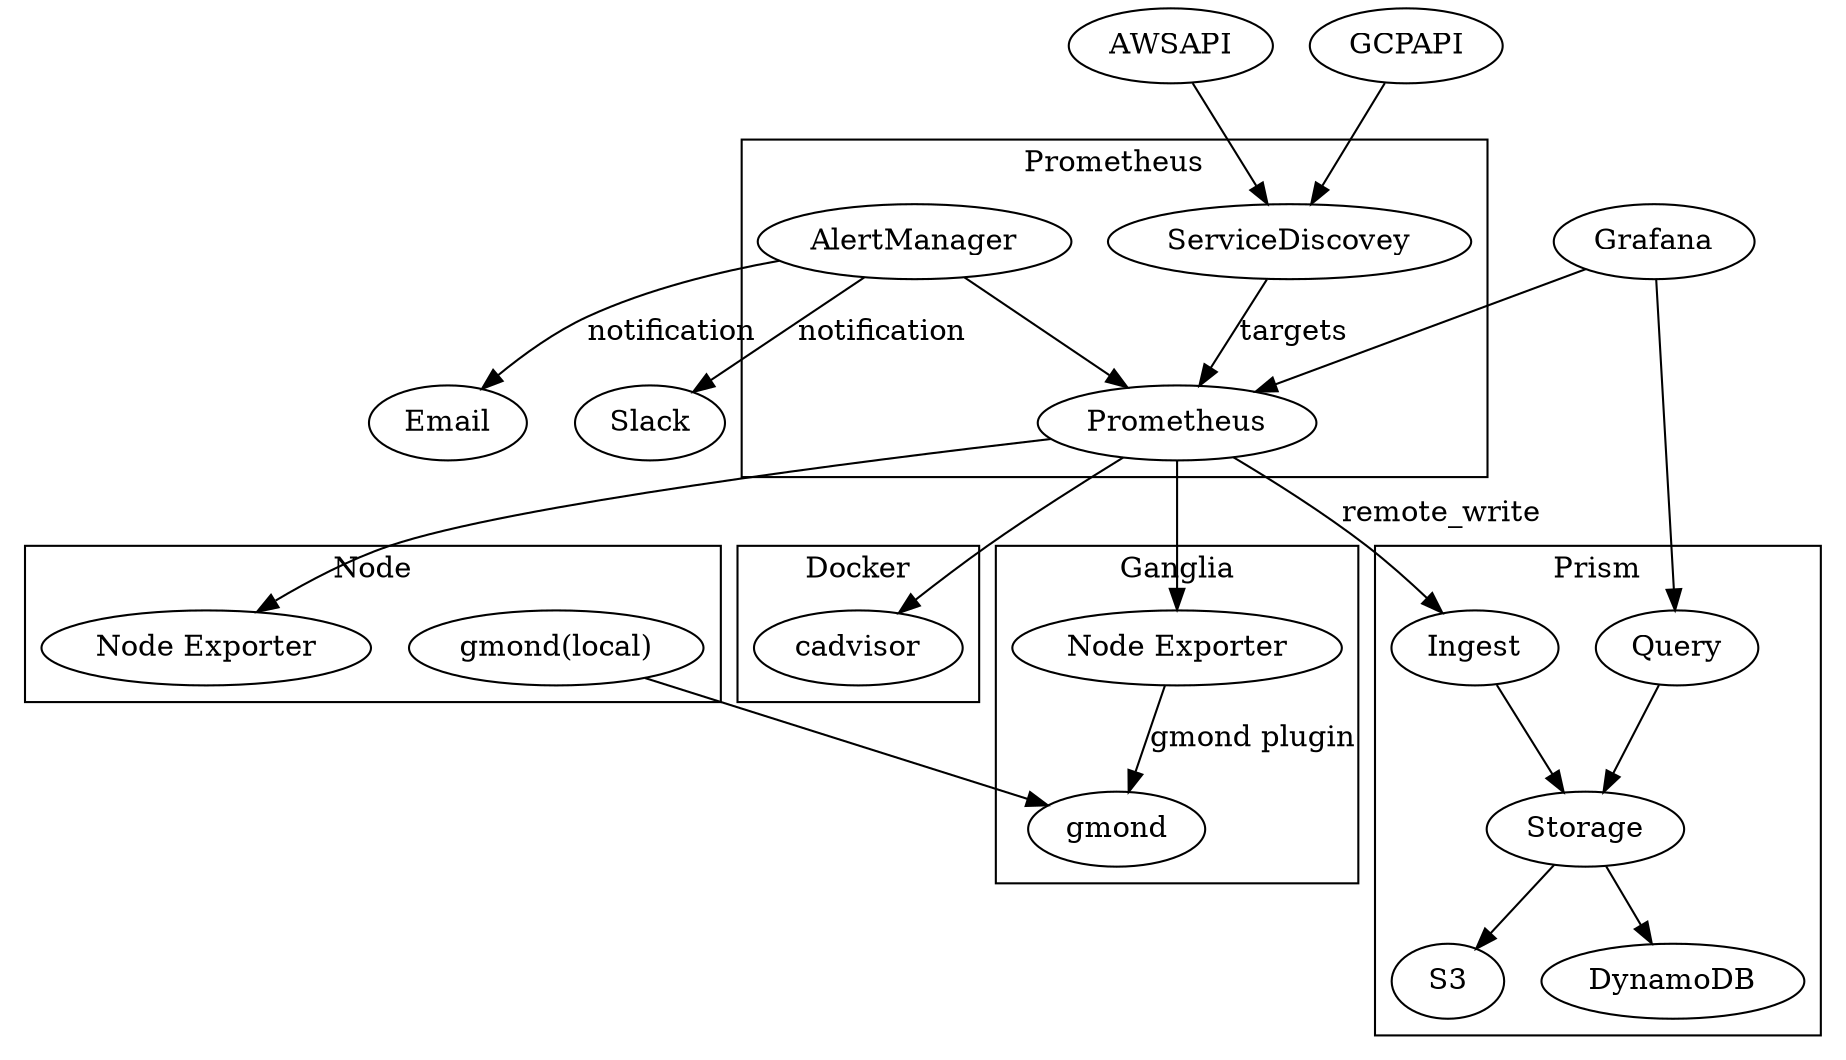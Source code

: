 digraph G{
    subgraph clusterGeneralNode {
        label="Node";
        "gmond(local)";
        NodeExporter1[label="Node Exporter"];
    }
    subgraph clusterDocker {
        label="Docker";
        cadvisor;
    }
    subgraph clusterGangliaNode {
        label="Ganglia";
        "gmond(local)" -> gmond;
        NodeExporter2[label="Node Exporter"];
        NodeExporter2 -> "gmond"[label="gmond plugin"];
    }
    subgraph clusterProm {
        label="Prometheus";
        AlertManager;
        ServiceDiscovey;
        Prometheus;
        Prometheus -> {NodeExporter1,NodeExporter2};
        Prometheus -> cadvisor;
        AlertManager -> Prometheus;
        ServiceDiscovey -> Prometheus[label="targets"];
    }

    subgraph clusterPrism {
        label="Prism";
        Prometheus -> "Ingest"[label="remote_write"];
        "Ingest" -> "Storage";
        "Query" -> "Storage";
        "Storage" -> { "S3","DynamoDB"};
    }

    Grafana -> "Query";
    Grafana -> Prometheus;

    AlertManager -> { Email,Slack }[label="notification"];
    AWSAPI -> ServiceDiscovey;
    GCPAPI -> ServiceDiscovey;
}

